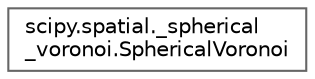 digraph "Graphical Class Hierarchy"
{
 // LATEX_PDF_SIZE
  bgcolor="transparent";
  edge [fontname=Helvetica,fontsize=10,labelfontname=Helvetica,labelfontsize=10];
  node [fontname=Helvetica,fontsize=10,shape=box,height=0.2,width=0.4];
  rankdir="LR";
  Node0 [id="Node000000",label="scipy.spatial._spherical\l_voronoi.SphericalVoronoi",height=0.2,width=0.4,color="grey40", fillcolor="white", style="filled",URL="$dd/d32/classscipy_1_1spatial_1_1__spherical__voronoi_1_1SphericalVoronoi.html",tooltip=" "];
}
